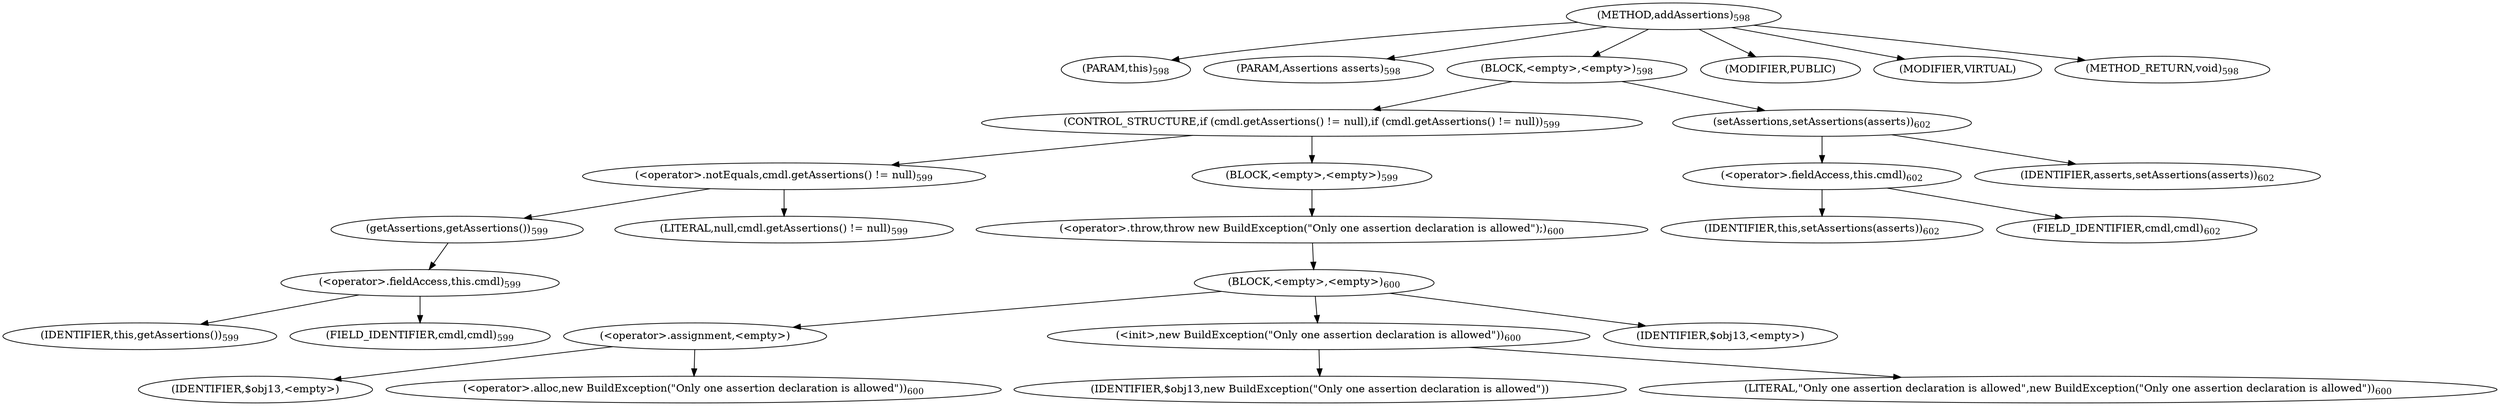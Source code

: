 digraph "addAssertions" {  
"1077" [label = <(METHOD,addAssertions)<SUB>598</SUB>> ]
"1078" [label = <(PARAM,this)<SUB>598</SUB>> ]
"1079" [label = <(PARAM,Assertions asserts)<SUB>598</SUB>> ]
"1080" [label = <(BLOCK,&lt;empty&gt;,&lt;empty&gt;)<SUB>598</SUB>> ]
"1081" [label = <(CONTROL_STRUCTURE,if (cmdl.getAssertions() != null),if (cmdl.getAssertions() != null))<SUB>599</SUB>> ]
"1082" [label = <(&lt;operator&gt;.notEquals,cmdl.getAssertions() != null)<SUB>599</SUB>> ]
"1083" [label = <(getAssertions,getAssertions())<SUB>599</SUB>> ]
"1084" [label = <(&lt;operator&gt;.fieldAccess,this.cmdl)<SUB>599</SUB>> ]
"1085" [label = <(IDENTIFIER,this,getAssertions())<SUB>599</SUB>> ]
"1086" [label = <(FIELD_IDENTIFIER,cmdl,cmdl)<SUB>599</SUB>> ]
"1087" [label = <(LITERAL,null,cmdl.getAssertions() != null)<SUB>599</SUB>> ]
"1088" [label = <(BLOCK,&lt;empty&gt;,&lt;empty&gt;)<SUB>599</SUB>> ]
"1089" [label = <(&lt;operator&gt;.throw,throw new BuildException(&quot;Only one assertion declaration is allowed&quot;);)<SUB>600</SUB>> ]
"1090" [label = <(BLOCK,&lt;empty&gt;,&lt;empty&gt;)<SUB>600</SUB>> ]
"1091" [label = <(&lt;operator&gt;.assignment,&lt;empty&gt;)> ]
"1092" [label = <(IDENTIFIER,$obj13,&lt;empty&gt;)> ]
"1093" [label = <(&lt;operator&gt;.alloc,new BuildException(&quot;Only one assertion declaration is allowed&quot;))<SUB>600</SUB>> ]
"1094" [label = <(&lt;init&gt;,new BuildException(&quot;Only one assertion declaration is allowed&quot;))<SUB>600</SUB>> ]
"1095" [label = <(IDENTIFIER,$obj13,new BuildException(&quot;Only one assertion declaration is allowed&quot;))> ]
"1096" [label = <(LITERAL,&quot;Only one assertion declaration is allowed&quot;,new BuildException(&quot;Only one assertion declaration is allowed&quot;))<SUB>600</SUB>> ]
"1097" [label = <(IDENTIFIER,$obj13,&lt;empty&gt;)> ]
"1098" [label = <(setAssertions,setAssertions(asserts))<SUB>602</SUB>> ]
"1099" [label = <(&lt;operator&gt;.fieldAccess,this.cmdl)<SUB>602</SUB>> ]
"1100" [label = <(IDENTIFIER,this,setAssertions(asserts))<SUB>602</SUB>> ]
"1101" [label = <(FIELD_IDENTIFIER,cmdl,cmdl)<SUB>602</SUB>> ]
"1102" [label = <(IDENTIFIER,asserts,setAssertions(asserts))<SUB>602</SUB>> ]
"1103" [label = <(MODIFIER,PUBLIC)> ]
"1104" [label = <(MODIFIER,VIRTUAL)> ]
"1105" [label = <(METHOD_RETURN,void)<SUB>598</SUB>> ]
  "1077" -> "1078" 
  "1077" -> "1079" 
  "1077" -> "1080" 
  "1077" -> "1103" 
  "1077" -> "1104" 
  "1077" -> "1105" 
  "1080" -> "1081" 
  "1080" -> "1098" 
  "1081" -> "1082" 
  "1081" -> "1088" 
  "1082" -> "1083" 
  "1082" -> "1087" 
  "1083" -> "1084" 
  "1084" -> "1085" 
  "1084" -> "1086" 
  "1088" -> "1089" 
  "1089" -> "1090" 
  "1090" -> "1091" 
  "1090" -> "1094" 
  "1090" -> "1097" 
  "1091" -> "1092" 
  "1091" -> "1093" 
  "1094" -> "1095" 
  "1094" -> "1096" 
  "1098" -> "1099" 
  "1098" -> "1102" 
  "1099" -> "1100" 
  "1099" -> "1101" 
}
